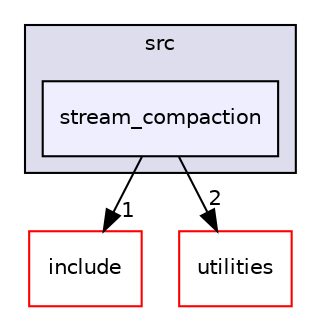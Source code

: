 digraph "stream_compaction" {
  compound=true
  node [ fontsize="10", fontname="Helvetica"];
  edge [ labelfontsize="10", labelfontname="Helvetica"];
  subgraph clusterdir_68267d1309a1af8e8297ef4c3efbcdba {
    graph [ bgcolor="#ddddee", pencolor="black", label="src" fontname="Helvetica", fontsize="10", URL="dir_68267d1309a1af8e8297ef4c3efbcdba.html"]
  dir_a4f0b15646b59fb9a52264617ba74aee [shape=box, label="stream_compaction", style="filled", fillcolor="#eeeeff", pencolor="black", URL="dir_a4f0b15646b59fb9a52264617ba74aee.html"];
  }
  dir_d44c64559bbebec7f509842c48db8b23 [shape=box label="include" fillcolor="white" style="filled" color="red" URL="dir_d44c64559bbebec7f509842c48db8b23.html"];
  dir_7b5d38f1875f1b693f62ca6a108a1129 [shape=box label="utilities" fillcolor="white" style="filled" color="red" URL="dir_7b5d38f1875f1b693f62ca6a108a1129.html"];
  dir_a4f0b15646b59fb9a52264617ba74aee->dir_d44c64559bbebec7f509842c48db8b23 [headlabel="1", labeldistance=1.5 headhref="dir_000022_000005.html"];
  dir_a4f0b15646b59fb9a52264617ba74aee->dir_7b5d38f1875f1b693f62ca6a108a1129 [headlabel="2", labeldistance=1.5 headhref="dir_000022_000009.html"];
}
